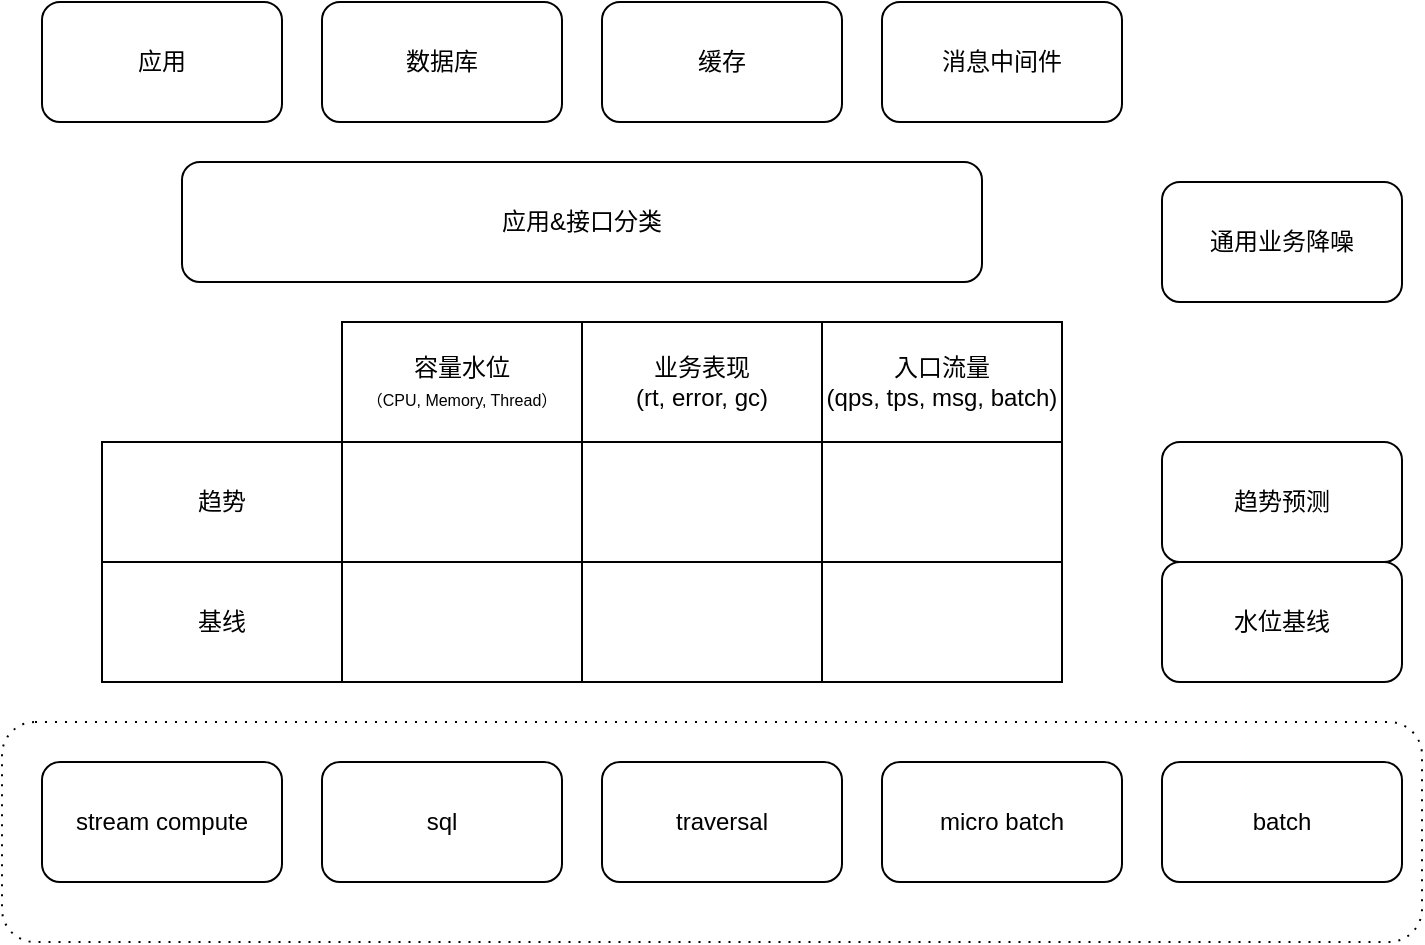 <mxfile version="12.9.3" type="github">
  <diagram id="5c4m7T-VgIqLNZ7AyEJ4" name="Page-1">
    <mxGraphModel dx="1426" dy="650" grid="1" gridSize="10" guides="1" tooltips="1" connect="1" arrows="1" fold="1" page="1" pageScale="1" pageWidth="827" pageHeight="1169" math="0" shadow="0">
      <root>
        <mxCell id="0" />
        <mxCell id="1" parent="0" />
        <mxCell id="WGc6fx1Jrv9fgFzFm3df-22" value="" style="shape=ext;rounded=1;html=1;whiteSpace=wrap;dashed=1;dashPattern=1 4;" vertex="1" parent="1">
          <mxGeometry x="90" y="510" width="710" height="110" as="geometry" />
        </mxCell>
        <mxCell id="WGc6fx1Jrv9fgFzFm3df-1" value="应用" style="rounded=1;whiteSpace=wrap;html=1;" vertex="1" parent="1">
          <mxGeometry x="110" y="150" width="120" height="60" as="geometry" />
        </mxCell>
        <mxCell id="WGc6fx1Jrv9fgFzFm3df-2" value="数据库" style="rounded=1;whiteSpace=wrap;html=1;" vertex="1" parent="1">
          <mxGeometry x="250" y="150" width="120" height="60" as="geometry" />
        </mxCell>
        <mxCell id="WGc6fx1Jrv9fgFzFm3df-3" value="缓存" style="rounded=1;whiteSpace=wrap;html=1;" vertex="1" parent="1">
          <mxGeometry x="390" y="150" width="120" height="60" as="geometry" />
        </mxCell>
        <mxCell id="WGc6fx1Jrv9fgFzFm3df-4" value="消息中间件" style="rounded=1;whiteSpace=wrap;html=1;" vertex="1" parent="1">
          <mxGeometry x="530" y="150" width="120" height="60" as="geometry" />
        </mxCell>
        <mxCell id="WGc6fx1Jrv9fgFzFm3df-5" value="应用&amp;amp;接口分类" style="rounded=1;whiteSpace=wrap;html=1;" vertex="1" parent="1">
          <mxGeometry x="180" y="230" width="400" height="60" as="geometry" />
        </mxCell>
        <mxCell id="WGc6fx1Jrv9fgFzFm3df-6" value="通用业务降噪" style="rounded=1;whiteSpace=wrap;html=1;" vertex="1" parent="1">
          <mxGeometry x="670" y="240" width="120" height="60" as="geometry" />
        </mxCell>
        <mxCell id="WGc6fx1Jrv9fgFzFm3df-8" value="容量水位&lt;br&gt;&lt;font style=&quot;font-size: 8px&quot;&gt;（CPU, Memory, Thread）&lt;/font&gt;" style="rounded=0;whiteSpace=wrap;html=1;" vertex="1" parent="1">
          <mxGeometry x="260" y="310" width="120" height="60" as="geometry" />
        </mxCell>
        <mxCell id="WGc6fx1Jrv9fgFzFm3df-9" value="业务表现&lt;br&gt;(rt, error, gc)" style="rounded=0;whiteSpace=wrap;html=1;" vertex="1" parent="1">
          <mxGeometry x="380" y="310" width="120" height="60" as="geometry" />
        </mxCell>
        <mxCell id="WGc6fx1Jrv9fgFzFm3df-10" value="入口流量&lt;br&gt;(qps, tps, msg, batch)" style="rounded=0;whiteSpace=wrap;html=1;" vertex="1" parent="1">
          <mxGeometry x="500" y="310" width="120" height="60" as="geometry" />
        </mxCell>
        <mxCell id="WGc6fx1Jrv9fgFzFm3df-11" value="趋势" style="rounded=0;whiteSpace=wrap;html=1;" vertex="1" parent="1">
          <mxGeometry x="140" y="370" width="120" height="60" as="geometry" />
        </mxCell>
        <mxCell id="WGc6fx1Jrv9fgFzFm3df-12" value="" style="rounded=0;whiteSpace=wrap;html=1;" vertex="1" parent="1">
          <mxGeometry x="260" y="370" width="120" height="60" as="geometry" />
        </mxCell>
        <mxCell id="WGc6fx1Jrv9fgFzFm3df-13" value="" style="rounded=0;whiteSpace=wrap;html=1;" vertex="1" parent="1">
          <mxGeometry x="380" y="370" width="120" height="60" as="geometry" />
        </mxCell>
        <mxCell id="WGc6fx1Jrv9fgFzFm3df-14" value="" style="rounded=0;whiteSpace=wrap;html=1;" vertex="1" parent="1">
          <mxGeometry x="500" y="370" width="120" height="60" as="geometry" />
        </mxCell>
        <mxCell id="WGc6fx1Jrv9fgFzFm3df-15" value="基线" style="rounded=0;whiteSpace=wrap;html=1;" vertex="1" parent="1">
          <mxGeometry x="140" y="430" width="120" height="60" as="geometry" />
        </mxCell>
        <mxCell id="WGc6fx1Jrv9fgFzFm3df-16" value="" style="rounded=0;whiteSpace=wrap;html=1;" vertex="1" parent="1">
          <mxGeometry x="260" y="430" width="120" height="60" as="geometry" />
        </mxCell>
        <mxCell id="WGc6fx1Jrv9fgFzFm3df-17" value="" style="rounded=0;whiteSpace=wrap;html=1;" vertex="1" parent="1">
          <mxGeometry x="380" y="430" width="120" height="60" as="geometry" />
        </mxCell>
        <mxCell id="WGc6fx1Jrv9fgFzFm3df-18" value="" style="rounded=0;whiteSpace=wrap;html=1;" vertex="1" parent="1">
          <mxGeometry x="500" y="430" width="120" height="60" as="geometry" />
        </mxCell>
        <mxCell id="WGc6fx1Jrv9fgFzFm3df-20" value="趋势预测" style="rounded=1;whiteSpace=wrap;html=1;" vertex="1" parent="1">
          <mxGeometry x="670" y="370" width="120" height="60" as="geometry" />
        </mxCell>
        <mxCell id="WGc6fx1Jrv9fgFzFm3df-21" value="水位基线" style="rounded=1;whiteSpace=wrap;html=1;" vertex="1" parent="1">
          <mxGeometry x="670" y="430" width="120" height="60" as="geometry" />
        </mxCell>
        <mxCell id="WGc6fx1Jrv9fgFzFm3df-23" value="stream compute" style="rounded=1;whiteSpace=wrap;html=1;" vertex="1" parent="1">
          <mxGeometry x="110" y="530" width="120" height="60" as="geometry" />
        </mxCell>
        <mxCell id="WGc6fx1Jrv9fgFzFm3df-29" value="sql" style="rounded=1;whiteSpace=wrap;html=1;" vertex="1" parent="1">
          <mxGeometry x="250" y="530" width="120" height="60" as="geometry" />
        </mxCell>
        <mxCell id="WGc6fx1Jrv9fgFzFm3df-30" value="traversal" style="rounded=1;whiteSpace=wrap;html=1;" vertex="1" parent="1">
          <mxGeometry x="390" y="530" width="120" height="60" as="geometry" />
        </mxCell>
        <mxCell id="WGc6fx1Jrv9fgFzFm3df-31" value="micro batch" style="rounded=1;whiteSpace=wrap;html=1;" vertex="1" parent="1">
          <mxGeometry x="530" y="530" width="120" height="60" as="geometry" />
        </mxCell>
        <mxCell id="WGc6fx1Jrv9fgFzFm3df-33" value="batch" style="rounded=1;whiteSpace=wrap;html=1;" vertex="1" parent="1">
          <mxGeometry x="670" y="530" width="120" height="60" as="geometry" />
        </mxCell>
      </root>
    </mxGraphModel>
  </diagram>
</mxfile>
